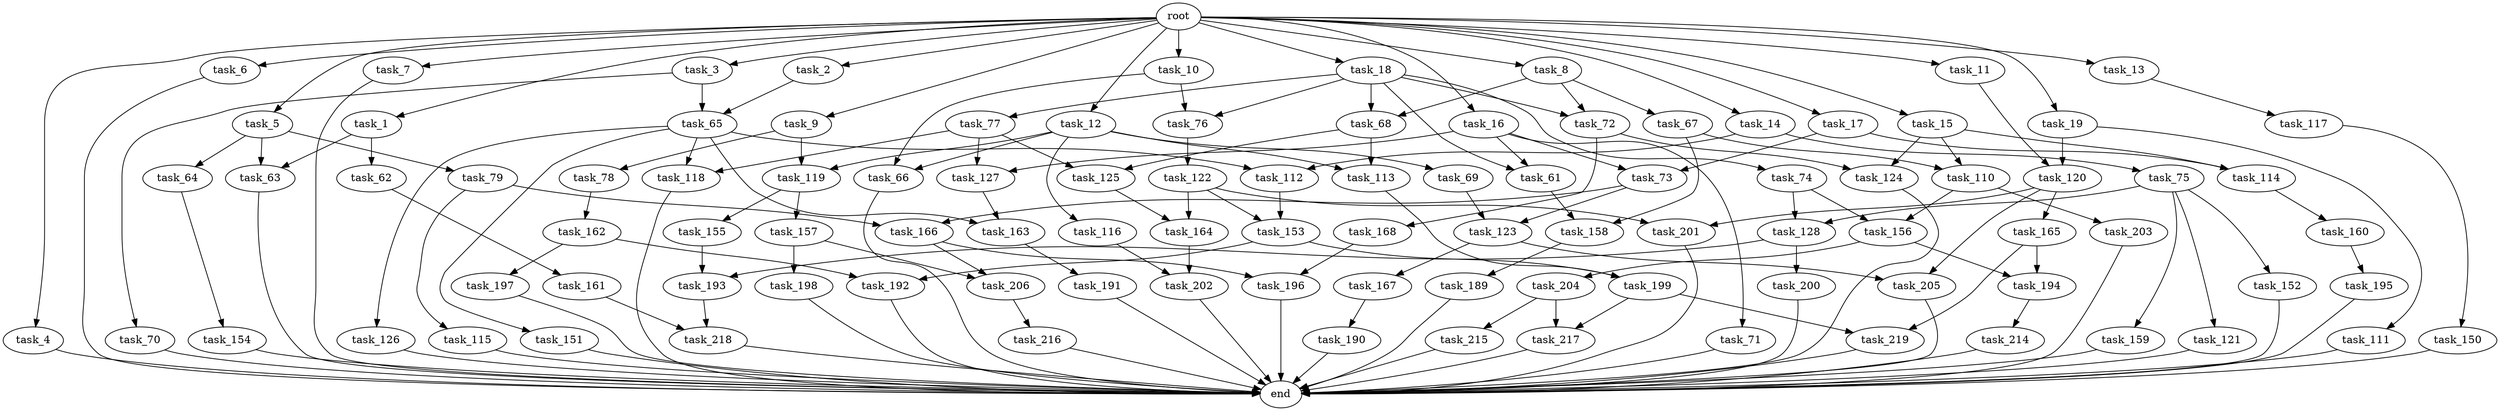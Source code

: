 digraph G {
  root [size="0.000000"];
  task_1 [size="102.400000"];
  task_2 [size="102.400000"];
  task_3 [size="102.400000"];
  task_4 [size="102.400000"];
  task_5 [size="102.400000"];
  task_6 [size="102.400000"];
  task_7 [size="102.400000"];
  task_8 [size="102.400000"];
  task_9 [size="102.400000"];
  task_10 [size="102.400000"];
  task_11 [size="102.400000"];
  task_12 [size="102.400000"];
  task_13 [size="102.400000"];
  task_14 [size="102.400000"];
  task_15 [size="102.400000"];
  task_16 [size="102.400000"];
  task_17 [size="102.400000"];
  task_18 [size="102.400000"];
  task_19 [size="102.400000"];
  task_61 [size="55834574848.000000"];
  task_62 [size="85899345920.000000"];
  task_63 [size="89335319756.800003"];
  task_64 [size="3435973836.800000"];
  task_65 [size="17179869184.000000"];
  task_66 [size="111669149696.000000"];
  task_67 [size="3435973836.800000"];
  task_68 [size="17179869184.000000"];
  task_69 [size="42090679500.800003"];
  task_70 [size="3435973836.800000"];
  task_71 [size="42090679500.800003"];
  task_72 [size="17179869184.000000"];
  task_73 [size="45526653337.600006"];
  task_74 [size="13743895347.200001"];
  task_75 [size="85899345920.000000"];
  task_76 [size="83322365542.400009"];
  task_77 [size="13743895347.200001"];
  task_78 [size="7730941132.800000"];
  task_79 [size="3435973836.800000"];
  task_110 [size="99643241267.200012"];
  task_111 [size="3435973836.800000"];
  task_112 [size="155477816115.200012"];
  task_113 [size="55834574848.000000"];
  task_114 [size="89335319756.800003"];
  task_115 [size="30923764531.200001"];
  task_116 [size="42090679500.800003"];
  task_117 [size="54975581388.800003"];
  task_118 [size="73014444032.000000"];
  task_119 [size="49821620633.600006"];
  task_120 [size="6871947673.600000"];
  task_121 [size="85899345920.000000"];
  task_122 [size="42090679500.800003"];
  task_123 [size="91053306675.200012"];
  task_124 [size="127990025420.800003"];
  task_125 [size="17179869184.000000"];
  task_126 [size="69578470195.199997"];
  task_127 [size="45526653337.600006"];
  task_128 [size="171798691840.000000"];
  task_150 [size="42090679500.800003"];
  task_151 [size="69578470195.199997"];
  task_152 [size="85899345920.000000"];
  task_153 [size="38654705664.000000"];
  task_154 [size="30923764531.200001"];
  task_155 [size="30923764531.200001"];
  task_156 [size="140874927308.800018"];
  task_157 [size="30923764531.200001"];
  task_158 [size="68719476736.000000"];
  task_159 [size="85899345920.000000"];
  task_160 [size="42090679500.800003"];
  task_161 [size="54975581388.800003"];
  task_162 [size="54975581388.800003"];
  task_163 [size="155477816115.200012"];
  task_164 [size="116823110451.200012"];
  task_165 [size="13743895347.200001"];
  task_166 [size="100502234726.400009"];
  task_167 [size="7730941132.800000"];
  task_168 [size="42090679500.800003"];
  task_189 [size="54975581388.800003"];
  task_190 [size="7730941132.800000"];
  task_191 [size="69578470195.199997"];
  task_192 [size="61847529062.400002"];
  task_193 [size="89335319756.800003"];
  task_194 [size="124554051584.000000"];
  task_195 [size="54975581388.800003"];
  task_196 [size="55834574848.000000"];
  task_197 [size="30923764531.200001"];
  task_198 [size="69578470195.199997"];
  task_199 [size="38654705664.000000"];
  task_200 [size="85899345920.000000"];
  task_201 [size="44667659878.400002"];
  task_202 [size="11166914969.600000"];
  task_203 [size="54975581388.800003"];
  task_204 [size="69578470195.199997"];
  task_205 [size="21474836480.000000"];
  task_206 [size="83322365542.400009"];
  task_214 [size="3435973836.800000"];
  task_215 [size="30923764531.200001"];
  task_216 [size="21474836480.000000"];
  task_217 [size="52398601011.200005"];
  task_218 [size="15461882265.600000"];
  task_219 [size="76450417868.800003"];
  end [size="0.000000"];

  root -> task_1 [size="1.000000"];
  root -> task_2 [size="1.000000"];
  root -> task_3 [size="1.000000"];
  root -> task_4 [size="1.000000"];
  root -> task_5 [size="1.000000"];
  root -> task_6 [size="1.000000"];
  root -> task_7 [size="1.000000"];
  root -> task_8 [size="1.000000"];
  root -> task_9 [size="1.000000"];
  root -> task_10 [size="1.000000"];
  root -> task_11 [size="1.000000"];
  root -> task_12 [size="1.000000"];
  root -> task_13 [size="1.000000"];
  root -> task_14 [size="1.000000"];
  root -> task_15 [size="1.000000"];
  root -> task_16 [size="1.000000"];
  root -> task_17 [size="1.000000"];
  root -> task_18 [size="1.000000"];
  root -> task_19 [size="1.000000"];
  task_1 -> task_62 [size="838860800.000000"];
  task_1 -> task_63 [size="838860800.000000"];
  task_2 -> task_65 [size="134217728.000000"];
  task_3 -> task_65 [size="33554432.000000"];
  task_3 -> task_70 [size="33554432.000000"];
  task_4 -> end [size="1.000000"];
  task_5 -> task_63 [size="33554432.000000"];
  task_5 -> task_64 [size="33554432.000000"];
  task_5 -> task_79 [size="33554432.000000"];
  task_6 -> end [size="1.000000"];
  task_7 -> end [size="1.000000"];
  task_8 -> task_67 [size="33554432.000000"];
  task_8 -> task_68 [size="33554432.000000"];
  task_8 -> task_72 [size="33554432.000000"];
  task_9 -> task_78 [size="75497472.000000"];
  task_9 -> task_119 [size="75497472.000000"];
  task_10 -> task_66 [size="679477248.000000"];
  task_10 -> task_76 [size="679477248.000000"];
  task_11 -> task_120 [size="33554432.000000"];
  task_12 -> task_66 [size="411041792.000000"];
  task_12 -> task_69 [size="411041792.000000"];
  task_12 -> task_113 [size="411041792.000000"];
  task_12 -> task_116 [size="411041792.000000"];
  task_12 -> task_119 [size="411041792.000000"];
  task_13 -> task_117 [size="536870912.000000"];
  task_14 -> task_75 [size="838860800.000000"];
  task_14 -> task_112 [size="838860800.000000"];
  task_15 -> task_110 [size="838860800.000000"];
  task_15 -> task_114 [size="838860800.000000"];
  task_15 -> task_124 [size="838860800.000000"];
  task_16 -> task_61 [size="411041792.000000"];
  task_16 -> task_71 [size="411041792.000000"];
  task_16 -> task_73 [size="411041792.000000"];
  task_16 -> task_127 [size="411041792.000000"];
  task_17 -> task_73 [size="33554432.000000"];
  task_17 -> task_114 [size="33554432.000000"];
  task_18 -> task_61 [size="134217728.000000"];
  task_18 -> task_68 [size="134217728.000000"];
  task_18 -> task_72 [size="134217728.000000"];
  task_18 -> task_74 [size="134217728.000000"];
  task_18 -> task_76 [size="134217728.000000"];
  task_18 -> task_77 [size="134217728.000000"];
  task_19 -> task_111 [size="33554432.000000"];
  task_19 -> task_120 [size="33554432.000000"];
  task_61 -> task_158 [size="536870912.000000"];
  task_62 -> task_161 [size="536870912.000000"];
  task_63 -> end [size="1.000000"];
  task_64 -> task_154 [size="301989888.000000"];
  task_65 -> task_112 [size="679477248.000000"];
  task_65 -> task_118 [size="679477248.000000"];
  task_65 -> task_126 [size="679477248.000000"];
  task_65 -> task_151 [size="679477248.000000"];
  task_65 -> task_163 [size="679477248.000000"];
  task_66 -> end [size="1.000000"];
  task_67 -> task_110 [size="134217728.000000"];
  task_67 -> task_158 [size="134217728.000000"];
  task_68 -> task_113 [size="134217728.000000"];
  task_68 -> task_125 [size="134217728.000000"];
  task_69 -> task_123 [size="209715200.000000"];
  task_70 -> end [size="1.000000"];
  task_71 -> end [size="1.000000"];
  task_72 -> task_124 [size="411041792.000000"];
  task_72 -> task_168 [size="411041792.000000"];
  task_73 -> task_123 [size="679477248.000000"];
  task_73 -> task_166 [size="679477248.000000"];
  task_74 -> task_128 [size="838860800.000000"];
  task_74 -> task_156 [size="838860800.000000"];
  task_75 -> task_121 [size="838860800.000000"];
  task_75 -> task_128 [size="838860800.000000"];
  task_75 -> task_152 [size="838860800.000000"];
  task_75 -> task_159 [size="838860800.000000"];
  task_76 -> task_122 [size="411041792.000000"];
  task_77 -> task_118 [size="33554432.000000"];
  task_77 -> task_125 [size="33554432.000000"];
  task_77 -> task_127 [size="33554432.000000"];
  task_78 -> task_162 [size="536870912.000000"];
  task_79 -> task_115 [size="301989888.000000"];
  task_79 -> task_166 [size="301989888.000000"];
  task_110 -> task_156 [size="536870912.000000"];
  task_110 -> task_203 [size="536870912.000000"];
  task_111 -> end [size="1.000000"];
  task_112 -> task_153 [size="75497472.000000"];
  task_113 -> task_199 [size="75497472.000000"];
  task_114 -> task_160 [size="411041792.000000"];
  task_115 -> end [size="1.000000"];
  task_116 -> task_202 [size="75497472.000000"];
  task_117 -> task_150 [size="411041792.000000"];
  task_118 -> end [size="1.000000"];
  task_119 -> task_155 [size="301989888.000000"];
  task_119 -> task_157 [size="301989888.000000"];
  task_120 -> task_165 [size="134217728.000000"];
  task_120 -> task_201 [size="134217728.000000"];
  task_120 -> task_205 [size="134217728.000000"];
  task_121 -> end [size="1.000000"];
  task_122 -> task_153 [size="301989888.000000"];
  task_122 -> task_164 [size="301989888.000000"];
  task_122 -> task_201 [size="301989888.000000"];
  task_123 -> task_167 [size="75497472.000000"];
  task_123 -> task_205 [size="75497472.000000"];
  task_124 -> end [size="1.000000"];
  task_125 -> task_164 [size="838860800.000000"];
  task_126 -> end [size="1.000000"];
  task_127 -> task_163 [size="838860800.000000"];
  task_128 -> task_193 [size="838860800.000000"];
  task_128 -> task_200 [size="838860800.000000"];
  task_150 -> end [size="1.000000"];
  task_151 -> end [size="1.000000"];
  task_152 -> end [size="1.000000"];
  task_153 -> task_192 [size="301989888.000000"];
  task_153 -> task_199 [size="301989888.000000"];
  task_154 -> end [size="1.000000"];
  task_155 -> task_193 [size="33554432.000000"];
  task_156 -> task_194 [size="679477248.000000"];
  task_156 -> task_204 [size="679477248.000000"];
  task_157 -> task_198 [size="679477248.000000"];
  task_157 -> task_206 [size="679477248.000000"];
  task_158 -> task_189 [size="536870912.000000"];
  task_159 -> end [size="1.000000"];
  task_160 -> task_195 [size="536870912.000000"];
  task_161 -> task_218 [size="75497472.000000"];
  task_162 -> task_192 [size="301989888.000000"];
  task_162 -> task_197 [size="301989888.000000"];
  task_163 -> task_191 [size="679477248.000000"];
  task_164 -> task_202 [size="33554432.000000"];
  task_165 -> task_194 [size="536870912.000000"];
  task_165 -> task_219 [size="536870912.000000"];
  task_166 -> task_196 [size="134217728.000000"];
  task_166 -> task_206 [size="134217728.000000"];
  task_167 -> task_190 [size="75497472.000000"];
  task_168 -> task_196 [size="411041792.000000"];
  task_189 -> end [size="1.000000"];
  task_190 -> end [size="1.000000"];
  task_191 -> end [size="1.000000"];
  task_192 -> end [size="1.000000"];
  task_193 -> task_218 [size="75497472.000000"];
  task_194 -> task_214 [size="33554432.000000"];
  task_195 -> end [size="1.000000"];
  task_196 -> end [size="1.000000"];
  task_197 -> end [size="1.000000"];
  task_198 -> end [size="1.000000"];
  task_199 -> task_217 [size="209715200.000000"];
  task_199 -> task_219 [size="209715200.000000"];
  task_200 -> end [size="1.000000"];
  task_201 -> end [size="1.000000"];
  task_202 -> end [size="1.000000"];
  task_203 -> end [size="1.000000"];
  task_204 -> task_215 [size="301989888.000000"];
  task_204 -> task_217 [size="301989888.000000"];
  task_205 -> end [size="1.000000"];
  task_206 -> task_216 [size="209715200.000000"];
  task_214 -> end [size="1.000000"];
  task_215 -> end [size="1.000000"];
  task_216 -> end [size="1.000000"];
  task_217 -> end [size="1.000000"];
  task_218 -> end [size="1.000000"];
  task_219 -> end [size="1.000000"];
}
